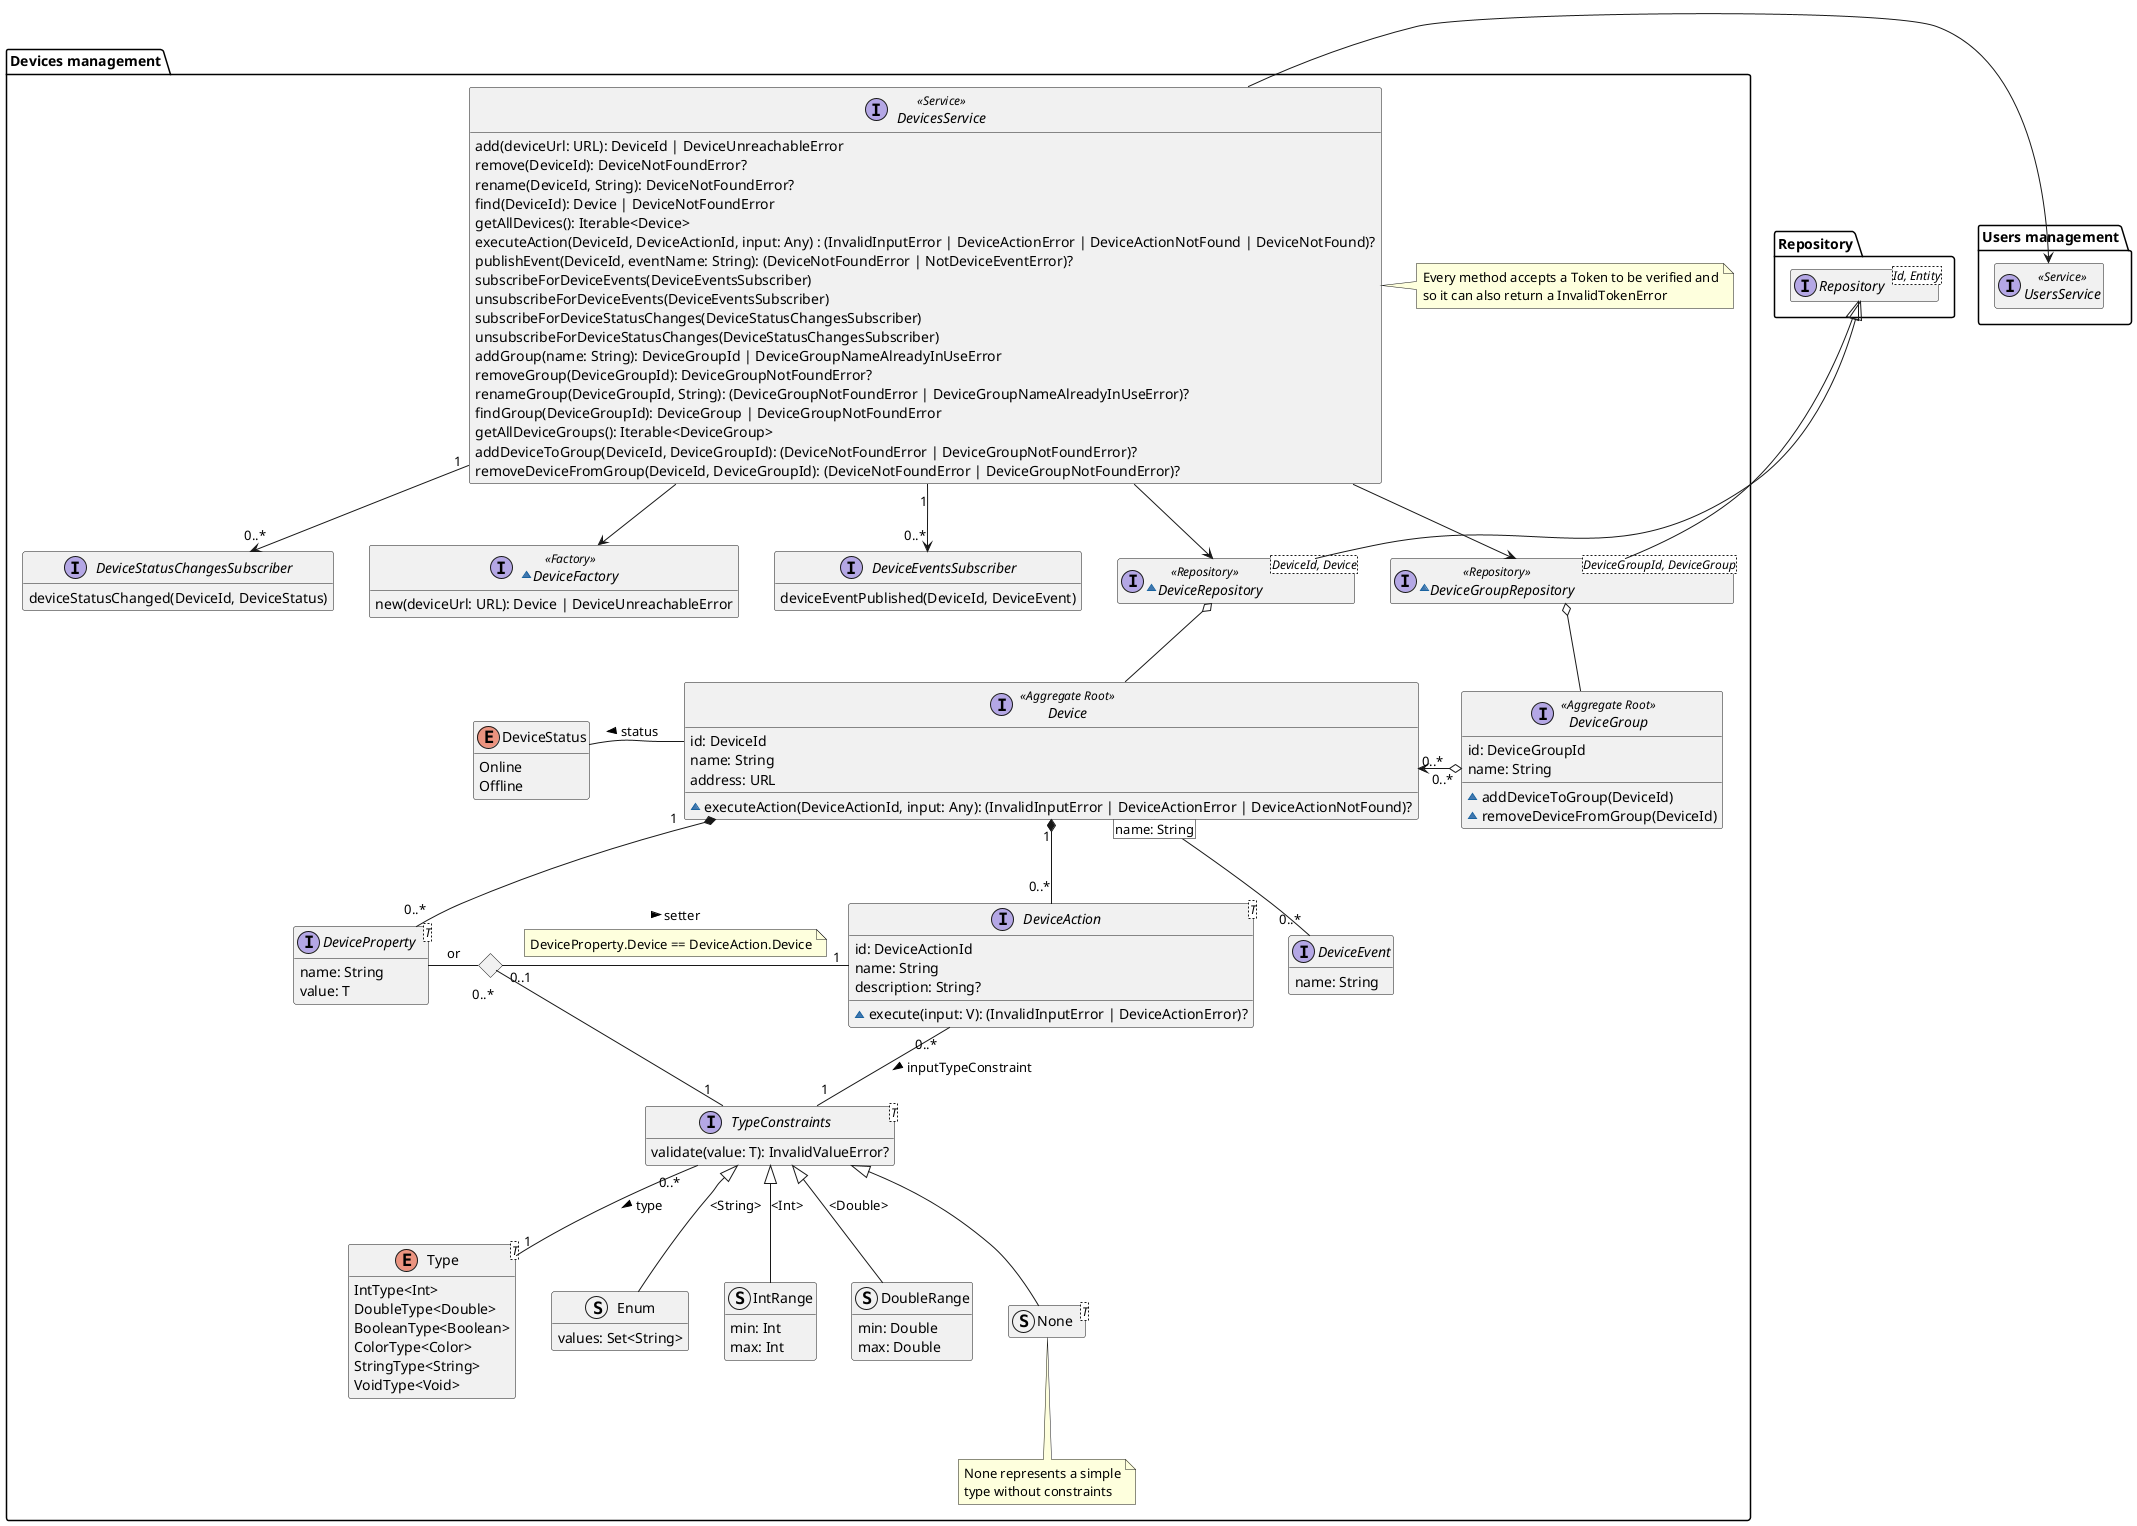 @startuml devices-management-domain-model

hide empty members
package Repository{
    interface Repository<Id, Entity>
}

package "Users management" as UsersManagement {
    interface UsersService <<Service>>
}

package "Devices management" {

    interface Device <<Aggregate Root>> {
        id: DeviceId
        name: String
        address: URL
        ~ executeAction(DeviceActionId, input: Any): (InvalidInputError | DeviceActionError | DeviceActionNotFound)?
    }

    enum DeviceStatus {
        Online
        Offline
    }

    interface DeviceGroup <<Aggregate Root>> {
        id: DeviceGroupId
        name: String
        ~addDeviceToGroup(DeviceId)
        ~removeDeviceFromGroup(DeviceId)
    }

    enum Type<T> {
        IntType<Int>
        DoubleType<Double>
        BooleanType<Boolean>
        ColorType<Color>
        StringType<String>
        VoidType<Void>
    }

    interface TypeConstraints<T> {
        validate(value: T): InvalidValueError?
    }

    struct Enum {
        values: Set<String>
    }

    struct IntRange {
        min: Int
        max: Int
    }

    struct DoubleRange {
        min: Double
        max: Double
    }

    struct None<T>
    note bottom of None
        None represents a simple
        type without constraints
    end note


    interface DeviceProperty<T> {
        name: String
        value: T
    }

    interface DeviceAction<T> {
        id: DeviceActionId
        name: String
        description: String?
        ~ execute(input: V): (InvalidInputError | DeviceActionError)?
    }

    interface DeviceEvent {
        name: String
    }

    ~interface DeviceRepository<DeviceId, Device> <<Repository>> {
    }
    ~interface DeviceGroupRepository<DeviceGroupId, DeviceGroup> <<Repository>> {
    }

    interface DeviceEventsSubscriber {
        deviceEventPublished(DeviceId, DeviceEvent)
    }

    interface DeviceStatusChangesSubscriber {
        deviceStatusChanged(DeviceId, DeviceStatus)
    }

    interface DevicesService <<Service>> {
        add(deviceUrl: URL): DeviceId | DeviceUnreachableError
        remove(DeviceId): DeviceNotFoundError?
        rename(DeviceId, String): DeviceNotFoundError?
        find(DeviceId): Device | DeviceNotFoundError
        getAllDevices(): Iterable<Device>
        executeAction(DeviceId, DeviceActionId, input: Any) : (InvalidInputError | DeviceActionError | DeviceActionNotFound | DeviceNotFound)?
        publishEvent(DeviceId, eventName: String): (DeviceNotFoundError | NotDeviceEventError)?
        subscribeForDeviceEvents(DeviceEventsSubscriber)
        unsubscribeForDeviceEvents(DeviceEventsSubscriber)
        subscribeForDeviceStatusChanges(DeviceStatusChangesSubscriber)
        unsubscribeForDeviceStatusChanges(DeviceStatusChangesSubscriber)
        addGroup(name: String): DeviceGroupId | DeviceGroupNameAlreadyInUseError
        removeGroup(DeviceGroupId): DeviceGroupNotFoundError?
        renameGroup(DeviceGroupId, String): (DeviceGroupNotFoundError | DeviceGroupNameAlreadyInUseError)?
        findGroup(DeviceGroupId): DeviceGroup | DeviceGroupNotFoundError
        getAllDeviceGroups(): Iterable<DeviceGroup>
        addDeviceToGroup(DeviceId, DeviceGroupId): (DeviceNotFoundError | DeviceGroupNotFoundError)?
        removeDeviceFromGroup(DeviceId, DeviceGroupId): (DeviceNotFoundError | DeviceGroupNotFoundError)?
    }

    note right of DevicesService
        Every method accepts a Token to be verified and
        so it can also return a InvalidTokenError
    end note

    ~interface DeviceFactory <<Factory>> {
        new(deviceUrl: URL): Device | DeviceUnreachableError
    }


    Device -l- DeviceStatus : "status >"
    Device "0..*   "  <--r--o "   0..*" DeviceGroup
    TypeConstraints "0..*" -- "1" Type : "type >"
    Enum -u-|> TypeConstraints : "<String>"
    IntRange -u-|> TypeConstraints : "<Int>"
    DoubleRange -u-|> TypeConstraints : "<Double>"
    None -u-|> TypeConstraints
    DeviceAction "0..*" -- "1" TypeConstraints : "inputTypeConstraint >"
    Device "1" *-- "0..*" DeviceProperty
    Device "1" *-- "0..*" DeviceAction
    <> Diamond
    DeviceProperty -r- Diamond : "or"
    Diamond "0..1" -r- "1" DeviceAction : "setter >"
    note on link
        DeviceProperty.Device == DeviceAction.Device
    end note
    Diamond "0..*" -- "1" TypeConstraints
    Device [name: String] -- "0..*" DeviceEvent
    DeviceGroupRepository -u-|> Repository.Repository
    DeviceGroupRepository o-- DeviceGroup
    DeviceRepository -u-|> Repository.Repository
    DeviceRepository o-- Device
    DevicesService --> DeviceRepository
    DevicesService --> DeviceGroupRepository
    DevicesService --> DeviceFactory
    DevicesService "1" --> "0..*" DeviceEventsSubscriber
    DevicesService "1" --> "0..*" DeviceStatusChangesSubscriber
    DevicesService -r-> UsersManagement.UsersService
}

@enduml
